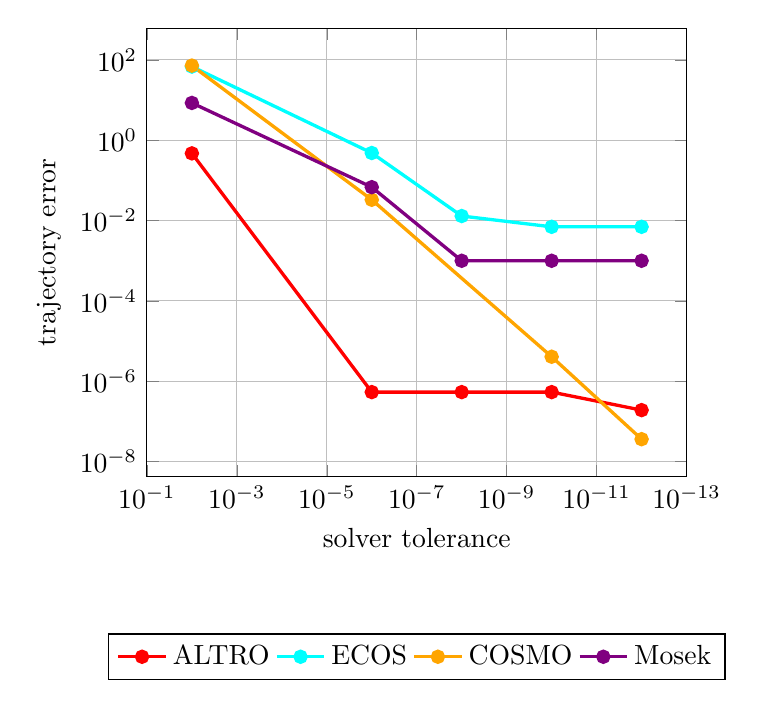 \begin{tikzpicture}
\begin{axis}[xlabel={solver tolerance}, ylabel={trajectory error}, ymode={log}, xmode={log}, xmajorgrids, ymajorgrids, x dir={reverse}, legend style={legend columns={-1}, at={(0.5,-0.35)}, anchor={north}}]
    \addplot+[color={rgb,1:red,1.0;green,0.0;blue,0.0}, very thick, mark={*}, mark options={fill={rgb,1:red,1.0;green,0.0;blue,0.0}}]
        coordinates {
            (0.01,0.472)
            (0.0,5.376e-7)
            (1.0e-6,5.376e-7)
            (1.0e-8,5.376e-7)
            (1.0e-10,5.376e-7)
            (1.0e-12,1.914e-7)
        }
        ;
    \addplot+[color={rgb,1:red,0.0;green,1.0;blue,1.0}, very thick, mark={*}, mark options={fill={rgb,1:red,0.0;green,1.0;blue,1.0}}]
        coordinates {
            (0.01,68.344)
            (0.0,2.343)
            (1.0e-6,0.482)
            (1.0e-8,0.013)
            (1.0e-10,0.007)
            (1.0e-12,0.007)
        }
        ;
    \addplot+[color={rgb,1:red,1.0;green,0.647;blue,0.0}, very thick, mark={*}, mark options={fill={rgb,1:red,1.0;green,0.647;blue,0.0}}]
        coordinates {
            (0.01,72.321)
            (0.0,1.082)
            (1.0e-6,0.033)
            (1.0e-8,0.0)
            (1.0e-10,4.083e-6)
            (1.0e-12,3.617e-8)
        }
        ;
    \addplot+[color={rgb,1:red,0.502;green,0.0;blue,0.502}, very thick, mark={*}, mark options={fill={rgb,1:red,0.502;green,0.0;blue,0.502}}]
        coordinates {
            (0.01,8.505)
            (0.0,0.788)
            (1.0e-6,0.068)
            (1.0e-8,0.001)
            (1.0e-10,0.001)
            (1.0e-12,0.001)
        }
        ;
    \legend{{ALTRO},{ECOS},{COSMO},{Mosek}}
\end{axis}
\end{tikzpicture}

